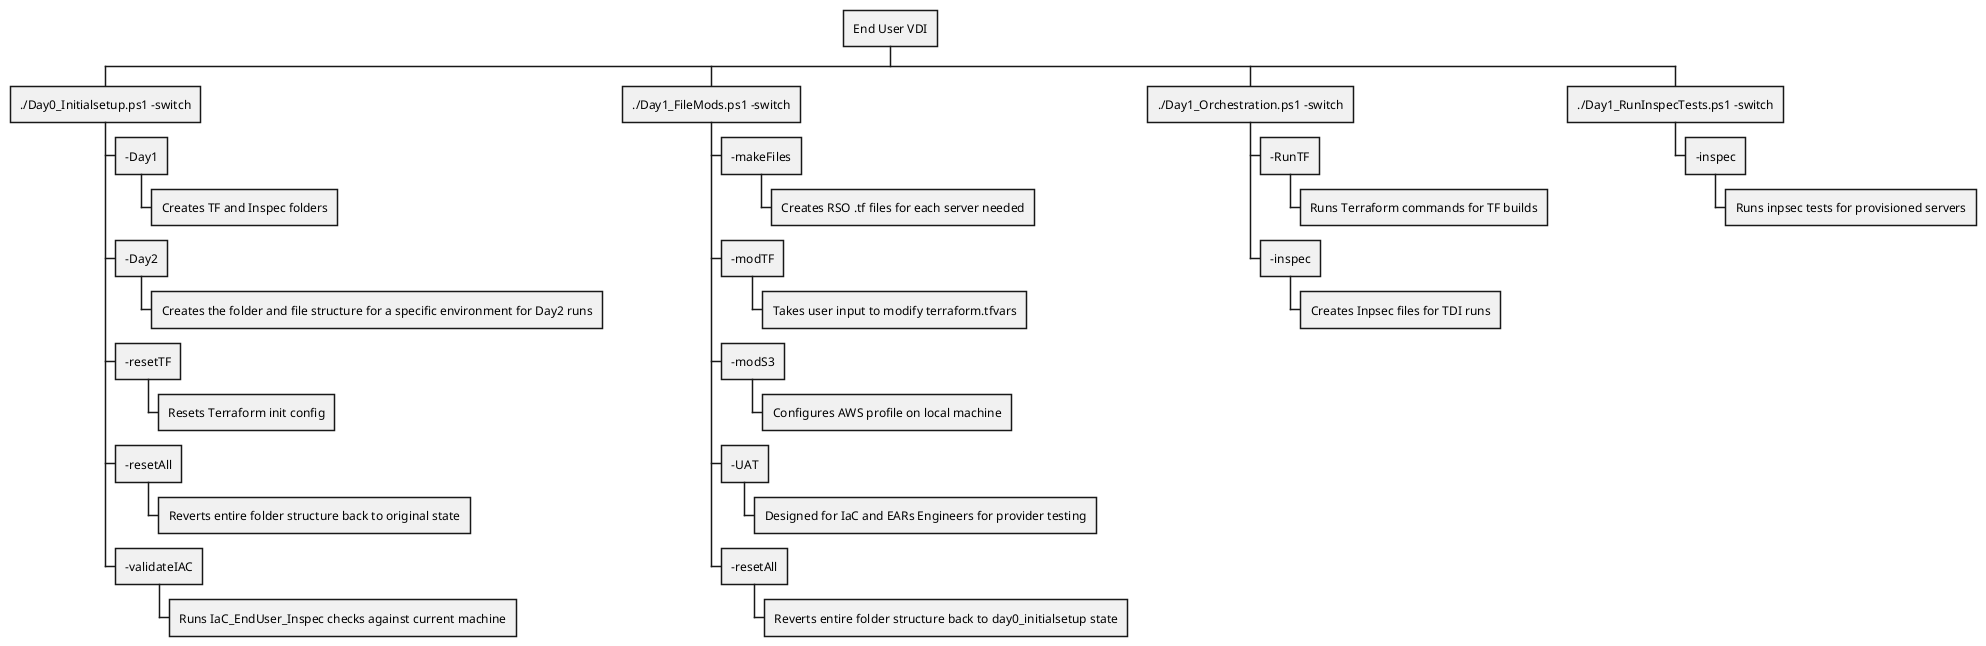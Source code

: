 @startwbs
* End User VDI
** ./Day0_Initialsetup.ps1 -switch
*** -Day1
**** Creates TF and Inspec folders
*** -Day2
**** Creates the folder and file structure for a specific environment for Day2 runs
*** -resetTF
**** Resets Terraform init config
*** -resetAll
**** Reverts entire folder structure back to original state
*** -validateIAC
**** Runs IaC_EndUser_Inspec checks against current machine
** ./Day1_FileMods.ps1 -switch
*** -makeFiles
**** Creates RSO .tf files for each server needed
*** -modTF
**** Takes user input to modify terraform.tfvars
*** -modS3
**** Configures AWS profile on local machine
*** -UAT
**** Designed for IaC and EARs Engineers for provider testing
*** -resetAll
**** Reverts entire folder structure back to day0_initialsetup state
** ./Day1_Orchestration.ps1 -switch
*** -RunTF
**** Runs Terraform commands for TF builds
*** -inspec
**** Creates Inpsec files for TDI runs
** ./Day1_RunInspecTests.ps1 -switch
*** -inspec
**** Runs inpsec tests for provisioned servers
@endwbs